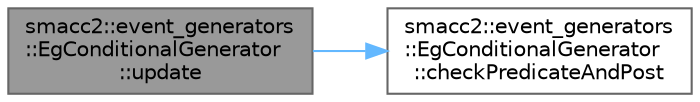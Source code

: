 digraph "smacc2::event_generators::EgConditionalGenerator::update"
{
 // LATEX_PDF_SIZE
  bgcolor="transparent";
  edge [fontname=Helvetica,fontsize=10,labelfontname=Helvetica,labelfontsize=10];
  node [fontname=Helvetica,fontsize=10,shape=box,height=0.2,width=0.4];
  rankdir="LR";
  Node1 [label="smacc2::event_generators\l::EgConditionalGenerator\l::update",height=0.2,width=0.4,color="gray40", fillcolor="grey60", style="filled", fontcolor="black",tooltip=" "];
  Node1 -> Node2 [color="steelblue1",style="solid"];
  Node2 [label="smacc2::event_generators\l::EgConditionalGenerator\l::checkPredicateAndPost",height=0.2,width=0.4,color="grey40", fillcolor="white", style="filled",URL="$classsmacc2_1_1event__generators_1_1EgConditionalGenerator.html#a6483d069c000e0e5160b20025b071d4d",tooltip=" "];
}

